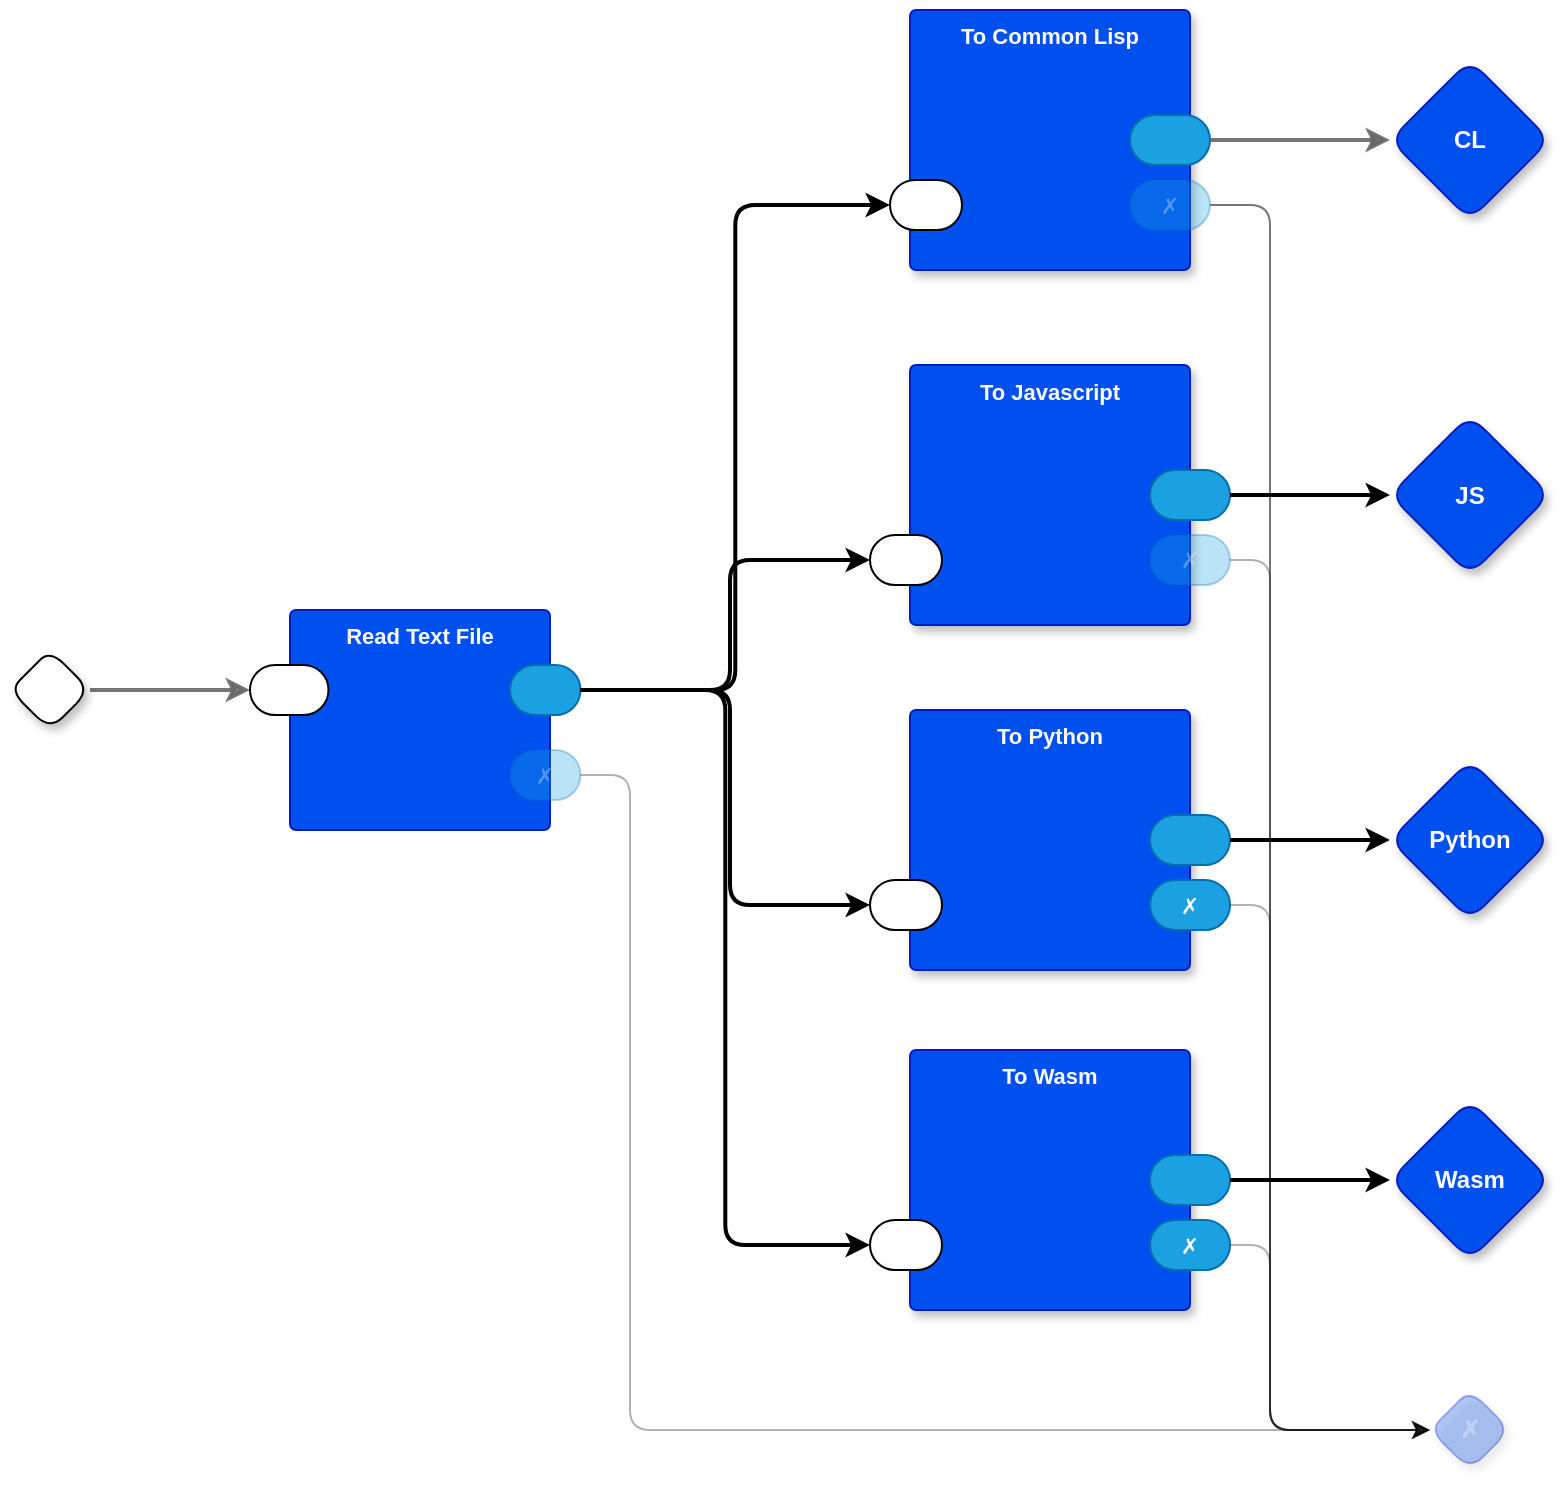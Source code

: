 <mxfile version="26.1.1" pages="5">
  <diagram name="main" id="-vVjjxowTCSN3Sc-asqU">
    <mxGraphModel dx="799" dy="521" grid="1" gridSize="10" guides="1" tooltips="1" connect="1" arrows="1" fold="1" page="1" pageScale="1" pageWidth="850" pageHeight="1100" math="0" shadow="0">
      <root>
        <mxCell id="3xi6nxvaox7o56Fb37sG-0" />
        <mxCell id="3xi6nxvaox7o56Fb37sG-1" parent="3xi6nxvaox7o56Fb37sG-0" />
        <mxCell id="3xi6nxvaox7o56Fb37sG-2" style="edgeStyle=orthogonalEdgeStyle;shape=connector;rounded=1;jumpStyle=arc;orthogonalLoop=1;jettySize=auto;html=1;exitX=1;exitY=0.5;exitDx=0;exitDy=0;exitPerimeter=0;entryX=0;entryY=0.5;entryDx=0;entryDy=0;entryPerimeter=0;labelBackgroundColor=default;strokeColor=#666666;strokeWidth=2;fontFamily=Helvetica;fontSize=11;fontColor=default;endArrow=classic;fillColor=#f5f5f5;opacity=90;" parent="3xi6nxvaox7o56Fb37sG-1" source="3xi6nxvaox7o56Fb37sG-3" target="3xi6nxvaox7o56Fb37sG-13" edge="1">
          <mxGeometry relative="1" as="geometry" />
        </mxCell>
        <mxCell id="3xi6nxvaox7o56Fb37sG-3" value="" style="rhombus;whiteSpace=wrap;html=1;rounded=1;fontStyle=1;glass=0;sketch=0;fontSize=12;points=[[0,0.5,0,0,0],[0.5,0,0,0,0],[0.5,1,0,0,0],[1,0.5,0,0,0]];shadow=1;fontFamily=Helvetica;fontColor=default;" parent="3xi6nxvaox7o56Fb37sG-1" vertex="1">
          <mxGeometry x="40" y="360" width="40" height="40" as="geometry" />
        </mxCell>
        <mxCell id="3xi6nxvaox7o56Fb37sG-4" value="CL" style="rhombus;whiteSpace=wrap;html=1;rounded=1;fillColor=#0050ef;fontColor=#ffffff;strokeColor=#001DBC;fontStyle=1;glass=0;sketch=0;fontSize=12;points=[[0,0.5,0,0,0],[0.5,0,0,0,0],[0.5,1,0,0,0],[1,0.5,0,0,0]];shadow=1;fontFamily=Helvetica;" parent="3xi6nxvaox7o56Fb37sG-1" vertex="1">
          <mxGeometry x="730" y="65" width="80" height="80" as="geometry" />
        </mxCell>
        <mxCell id="3xi6nxvaox7o56Fb37sG-5" value="To Common Lisp" style="rounded=1;whiteSpace=wrap;html=1;sketch=0;container=1;recursiveResize=0;verticalAlign=top;arcSize=6;fontStyle=1;autosize=0;points=[];absoluteArcSize=1;shadow=1;strokeColor=#001DBC;fillColor=#0050ef;fontColor=#ffffff;fontFamily=Helvetica;fontSize=11;" parent="3xi6nxvaox7o56Fb37sG-1" vertex="1">
          <mxGeometry x="490" y="40" width="140" height="130" as="geometry">
            <mxRectangle x="-98" y="-1230" width="99" height="26" as="alternateBounds" />
          </mxGeometry>
        </mxCell>
        <mxCell id="3xi6nxvaox7o56Fb37sG-6" value="" style="rounded=1;whiteSpace=wrap;html=1;sketch=0;points=[[0,0.5,0,0,0],[1,0.5,0,0,0]];arcSize=50;fontFamily=Helvetica;fontSize=11;fontColor=default;" parent="3xi6nxvaox7o56Fb37sG-5" vertex="1">
          <mxGeometry x="-10" y="85" width="36" height="25" as="geometry" />
        </mxCell>
        <mxCell id="3xi6nxvaox7o56Fb37sG-7" value="" style="rounded=1;whiteSpace=wrap;html=1;sketch=0;points=[[0,0.5,0,0,0],[1,0.5,0,0,0]];fillColor=#1ba1e2;fontColor=#ffffff;strokeColor=#006EAF;arcSize=50;fontFamily=Helvetica;fontSize=11;" parent="3xi6nxvaox7o56Fb37sG-5" vertex="1">
          <mxGeometry x="110" y="52.5" width="40" height="25" as="geometry" />
        </mxCell>
        <mxCell id="3xi6nxvaox7o56Fb37sG-8" value="✗" style="rounded=1;whiteSpace=wrap;html=1;sketch=0;points=[[0,0.5,0,0,0],[1,0.5,0,0,0]];fillColor=#1ba1e2;fontColor=#ffffff;strokeColor=#006EAF;arcSize=50;fontFamily=Helvetica;fontSize=11;opacity=30;textOpacity=30;" parent="3xi6nxvaox7o56Fb37sG-5" vertex="1">
          <mxGeometry x="110" y="85" width="40" height="25" as="geometry" />
        </mxCell>
        <mxCell id="3xi6nxvaox7o56Fb37sG-9" style="edgeStyle=orthogonalEdgeStyle;shape=connector;rounded=1;jumpStyle=arc;orthogonalLoop=1;jettySize=auto;html=1;exitX=1;exitY=0.5;exitDx=0;exitDy=0;exitPerimeter=0;entryX=0;entryY=0.5;entryDx=0;entryDy=0;entryPerimeter=0;labelBackgroundColor=default;strokeColor=#666666;strokeWidth=2;fontFamily=Helvetica;fontSize=11;fontColor=default;endArrow=classic;fillColor=#f5f5f5;opacity=90;" parent="3xi6nxvaox7o56Fb37sG-1" source="3xi6nxvaox7o56Fb37sG-7" target="3xi6nxvaox7o56Fb37sG-4" edge="1">
          <mxGeometry relative="1" as="geometry" />
        </mxCell>
        <mxCell id="3xi6nxvaox7o56Fb37sG-10" value="✗" style="rhombus;whiteSpace=wrap;html=1;rounded=1;fillColor=#0050ef;fontColor=#ffffff;strokeColor=#001DBC;fontStyle=1;glass=0;sketch=0;fontSize=12;points=[[0,0.5,0,0,0],[0.5,0,0,0,0],[0.5,1,0,0,0],[1,0.5,0,0,0]];shadow=1;fontFamily=Helvetica;opacity=30;textOpacity=30;" parent="3xi6nxvaox7o56Fb37sG-1" vertex="1">
          <mxGeometry x="750" y="730" width="40" height="40" as="geometry" />
        </mxCell>
        <mxCell id="3xi6nxvaox7o56Fb37sG-11" style="edgeStyle=orthogonalEdgeStyle;shape=connector;rounded=1;jumpStyle=arc;orthogonalLoop=1;jettySize=auto;html=1;exitX=1;exitY=0.5;exitDx=0;exitDy=0;exitPerimeter=0;entryX=0;entryY=0.5;entryDx=0;entryDy=0;entryPerimeter=0;labelBackgroundColor=default;strokeColor=#666666;strokeWidth=1;fontFamily=Helvetica;fontSize=11;fontColor=default;endArrow=classic;fillColor=#f5f5f5;opacity=90;" parent="3xi6nxvaox7o56Fb37sG-1" source="3xi6nxvaox7o56Fb37sG-8" target="3xi6nxvaox7o56Fb37sG-10" edge="1">
          <mxGeometry relative="1" as="geometry">
            <Array as="points">
              <mxPoint x="670" y="138" />
              <mxPoint x="670" y="750" />
            </Array>
          </mxGeometry>
        </mxCell>
        <mxCell id="3xi6nxvaox7o56Fb37sG-12" value="Read Text File" style="rounded=1;whiteSpace=wrap;html=1;sketch=0;container=1;recursiveResize=0;verticalAlign=top;arcSize=6;fontStyle=1;autosize=0;points=[];absoluteArcSize=1;shadow=0;strokeColor=#001DBC;fillColor=#0050ef;fontColor=#ffffff;fontFamily=Helvetica;fontSize=11;" parent="3xi6nxvaox7o56Fb37sG-1" vertex="1">
          <mxGeometry x="180" y="340" width="130" height="110" as="geometry">
            <mxRectangle x="-98" y="-1230" width="99" height="26" as="alternateBounds" />
          </mxGeometry>
        </mxCell>
        <mxCell id="3xi6nxvaox7o56Fb37sG-13" value="" style="rounded=1;whiteSpace=wrap;html=1;sketch=0;points=[[0,0.5,0,0,0],[1,0.5,0,0,0]];arcSize=50;fontFamily=Helvetica;fontSize=11;fontColor=default;" parent="3xi6nxvaox7o56Fb37sG-12" vertex="1">
          <mxGeometry x="-20" y="27.5" width="39.25" height="25" as="geometry" />
        </mxCell>
        <mxCell id="3xi6nxvaox7o56Fb37sG-14" value="✗" style="rounded=1;whiteSpace=wrap;html=1;sketch=0;points=[[0,0.5,0,0,0],[1,0.5,0,0,0]];fillColor=#1ba1e2;fontColor=#ffffff;strokeColor=#006EAF;arcSize=50;fontFamily=Helvetica;fontSize=11;textOpacity=30;opacity=30;" parent="3xi6nxvaox7o56Fb37sG-12" vertex="1">
          <mxGeometry x="110" y="70" width="35.25" height="25" as="geometry" />
        </mxCell>
        <mxCell id="3xi6nxvaox7o56Fb37sG-15" value="" style="rounded=1;whiteSpace=wrap;html=1;sketch=0;points=[[0,0.5,0,0,0],[1,0.5,0,0,0]];fillColor=#1ba1e2;fontColor=#ffffff;strokeColor=#006EAF;arcSize=50;fontFamily=Helvetica;fontSize=11;" parent="3xi6nxvaox7o56Fb37sG-12" vertex="1">
          <mxGeometry x="110" y="27.5" width="35.25" height="25" as="geometry" />
        </mxCell>
        <mxCell id="3xi6nxvaox7o56Fb37sG-16" style="edgeStyle=orthogonalEdgeStyle;rounded=1;orthogonalLoop=1;jettySize=auto;html=1;exitX=1;exitY=0.5;exitDx=0;exitDy=0;exitPerimeter=0;entryX=0;entryY=0.5;entryDx=0;entryDy=0;entryPerimeter=0;strokeWidth=2;" parent="3xi6nxvaox7o56Fb37sG-1" source="3xi6nxvaox7o56Fb37sG-15" target="3xi6nxvaox7o56Fb37sG-6" edge="1">
          <mxGeometry relative="1" as="geometry" />
        </mxCell>
        <mxCell id="3xi6nxvaox7o56Fb37sG-17" style="edgeStyle=orthogonalEdgeStyle;rounded=1;orthogonalLoop=1;jettySize=auto;html=1;exitX=1;exitY=0.5;exitDx=0;exitDy=0;exitPerimeter=0;entryX=0;entryY=0.5;entryDx=0;entryDy=0;entryPerimeter=0;opacity=30;" parent="3xi6nxvaox7o56Fb37sG-1" source="3xi6nxvaox7o56Fb37sG-14" target="3xi6nxvaox7o56Fb37sG-10" edge="1">
          <mxGeometry relative="1" as="geometry">
            <Array as="points">
              <mxPoint x="350" y="423" />
              <mxPoint x="350" y="750" />
            </Array>
          </mxGeometry>
        </mxCell>
        <mxCell id="3xi6nxvaox7o56Fb37sG-18" value="To Javascript" style="rounded=1;whiteSpace=wrap;html=1;sketch=0;container=1;recursiveResize=0;verticalAlign=top;arcSize=6;fontStyle=1;autosize=0;points=[];absoluteArcSize=1;shadow=1;strokeColor=#001DBC;fillColor=#0050ef;fontColor=#ffffff;fontFamily=Helvetica;fontSize=11;" parent="3xi6nxvaox7o56Fb37sG-1" vertex="1">
          <mxGeometry x="490" y="217.5" width="140" height="130" as="geometry">
            <mxRectangle x="-98" y="-1230" width="99" height="26" as="alternateBounds" />
          </mxGeometry>
        </mxCell>
        <mxCell id="3xi6nxvaox7o56Fb37sG-19" value="" style="rounded=1;whiteSpace=wrap;html=1;sketch=0;points=[[0,0.5,0,0,0],[1,0.5,0,0,0]];arcSize=50;fontFamily=Helvetica;fontSize=11;fontColor=default;" parent="3xi6nxvaox7o56Fb37sG-18" vertex="1">
          <mxGeometry x="-20" y="85" width="36" height="25" as="geometry" />
        </mxCell>
        <mxCell id="3xi6nxvaox7o56Fb37sG-20" value="✗" style="rounded=1;whiteSpace=wrap;html=1;sketch=0;points=[[0,0.5,0,0,0],[1,0.5,0,0,0]];fillColor=#1ba1e2;fontColor=#ffffff;strokeColor=#006EAF;arcSize=50;fontFamily=Helvetica;fontSize=11;textOpacity=30;opacity=30;" parent="3xi6nxvaox7o56Fb37sG-18" vertex="1">
          <mxGeometry x="120" y="85" width="40" height="25" as="geometry" />
        </mxCell>
        <mxCell id="3xi6nxvaox7o56Fb37sG-21" value="" style="rounded=1;whiteSpace=wrap;html=1;sketch=0;points=[[0,0.5,0,0,0],[1,0.5,0,0,0]];fillColor=#1ba1e2;fontColor=#ffffff;strokeColor=#006EAF;arcSize=50;fontFamily=Helvetica;fontSize=11;" parent="3xi6nxvaox7o56Fb37sG-18" vertex="1">
          <mxGeometry x="120" y="52.5" width="40" height="25" as="geometry" />
        </mxCell>
        <mxCell id="3xi6nxvaox7o56Fb37sG-22" style="edgeStyle=orthogonalEdgeStyle;rounded=1;orthogonalLoop=1;jettySize=auto;html=1;entryX=0;entryY=0.5;entryDx=0;entryDy=0;entryPerimeter=0;opacity=30;exitX=1;exitY=0.5;exitDx=0;exitDy=0;exitPerimeter=0;" parent="3xi6nxvaox7o56Fb37sG-1" source="3xi6nxvaox7o56Fb37sG-20" target="3xi6nxvaox7o56Fb37sG-10" edge="1">
          <mxGeometry relative="1" as="geometry">
            <Array as="points">
              <mxPoint x="650" y="315" />
              <mxPoint x="670" y="315" />
              <mxPoint x="670" y="750" />
            </Array>
          </mxGeometry>
        </mxCell>
        <mxCell id="3xi6nxvaox7o56Fb37sG-23" style="edgeStyle=orthogonalEdgeStyle;rounded=1;orthogonalLoop=1;jettySize=auto;html=1;exitX=1;exitY=0.5;exitDx=0;exitDy=0;exitPerimeter=0;entryX=0;entryY=0.5;entryDx=0;entryDy=0;entryPerimeter=0;strokeWidth=2;" parent="3xi6nxvaox7o56Fb37sG-1" source="3xi6nxvaox7o56Fb37sG-15" target="3xi6nxvaox7o56Fb37sG-19" edge="1">
          <mxGeometry relative="1" as="geometry">
            <Array as="points">
              <mxPoint x="400" y="380" />
              <mxPoint x="400" y="315" />
            </Array>
          </mxGeometry>
        </mxCell>
        <mxCell id="3xi6nxvaox7o56Fb37sG-24" value="JS" style="rhombus;whiteSpace=wrap;html=1;rounded=1;fillColor=#0050ef;fontColor=#ffffff;strokeColor=#001DBC;fontStyle=1;glass=0;sketch=0;fontSize=12;points=[[0,0.5,0,0,0],[0.5,0,0,0,0],[0.5,1,0,0,0],[1,0.5,0,0,0]];shadow=1;fontFamily=Helvetica;" parent="3xi6nxvaox7o56Fb37sG-1" vertex="1">
          <mxGeometry x="730" y="242.5" width="80" height="80" as="geometry" />
        </mxCell>
        <mxCell id="3xi6nxvaox7o56Fb37sG-25" style="edgeStyle=orthogonalEdgeStyle;rounded=1;orthogonalLoop=1;jettySize=auto;html=1;exitX=1;exitY=0.5;exitDx=0;exitDy=0;exitPerimeter=0;entryX=0;entryY=0.5;entryDx=0;entryDy=0;entryPerimeter=0;strokeWidth=2;" parent="3xi6nxvaox7o56Fb37sG-1" source="3xi6nxvaox7o56Fb37sG-21" target="3xi6nxvaox7o56Fb37sG-24" edge="1">
          <mxGeometry relative="1" as="geometry" />
        </mxCell>
        <mxCell id="3xi6nxvaox7o56Fb37sG-26" value="To Python" style="rounded=1;whiteSpace=wrap;html=1;sketch=0;container=1;recursiveResize=0;verticalAlign=top;arcSize=6;fontStyle=1;autosize=0;points=[];absoluteArcSize=1;shadow=1;strokeColor=#001DBC;fillColor=#0050ef;fontColor=#ffffff;fontFamily=Helvetica;fontSize=11;" parent="3xi6nxvaox7o56Fb37sG-1" vertex="1">
          <mxGeometry x="490" y="390" width="140" height="130" as="geometry">
            <mxRectangle x="-98" y="-1230" width="99" height="26" as="alternateBounds" />
          </mxGeometry>
        </mxCell>
        <mxCell id="3xi6nxvaox7o56Fb37sG-27" value="" style="rounded=1;whiteSpace=wrap;html=1;sketch=0;points=[[0,0.5,0,0,0],[1,0.5,0,0,0]];arcSize=50;fontFamily=Helvetica;fontSize=11;fontColor=default;" parent="3xi6nxvaox7o56Fb37sG-26" vertex="1">
          <mxGeometry x="-20" y="85" width="36" height="25" as="geometry" />
        </mxCell>
        <mxCell id="3xi6nxvaox7o56Fb37sG-28" value="" style="rounded=1;whiteSpace=wrap;html=1;sketch=0;points=[[0,0.5,0,0,0],[1,0.5,0,0,0]];fillColor=#1ba1e2;fontColor=#ffffff;strokeColor=#006EAF;arcSize=50;fontFamily=Helvetica;fontSize=11;" parent="3xi6nxvaox7o56Fb37sG-26" vertex="1">
          <mxGeometry x="120" y="52.5" width="40" height="25" as="geometry" />
        </mxCell>
        <mxCell id="3xi6nxvaox7o56Fb37sG-29" value="✗" style="rounded=1;whiteSpace=wrap;html=1;sketch=0;points=[[0,0.5,0,0,0],[1,0.5,0,0,0]];fillColor=#1ba1e2;fontColor=#ffffff;strokeColor=#006EAF;arcSize=50;fontFamily=Helvetica;fontSize=11;" parent="3xi6nxvaox7o56Fb37sG-26" vertex="1">
          <mxGeometry x="120" y="85" width="40" height="25" as="geometry" />
        </mxCell>
        <mxCell id="3xi6nxvaox7o56Fb37sG-30" value="Python" style="rhombus;whiteSpace=wrap;html=1;rounded=1;fillColor=#0050ef;fontColor=#ffffff;strokeColor=#001DBC;fontStyle=1;glass=0;sketch=0;fontSize=12;points=[[0,0.5,0,0,0],[0.5,0,0,0,0],[0.5,1,0,0,0],[1,0.5,0,0,0]];shadow=1;fontFamily=Helvetica;" parent="3xi6nxvaox7o56Fb37sG-1" vertex="1">
          <mxGeometry x="730" y="415" width="80" height="80" as="geometry" />
        </mxCell>
        <mxCell id="3xi6nxvaox7o56Fb37sG-31" style="edgeStyle=orthogonalEdgeStyle;rounded=1;orthogonalLoop=1;jettySize=auto;html=1;exitX=1;exitY=0.5;exitDx=0;exitDy=0;exitPerimeter=0;entryX=0;entryY=0.5;entryDx=0;entryDy=0;entryPerimeter=0;strokeWidth=2;" parent="3xi6nxvaox7o56Fb37sG-1" source="3xi6nxvaox7o56Fb37sG-28" target="3xi6nxvaox7o56Fb37sG-30" edge="1">
          <mxGeometry relative="1" as="geometry" />
        </mxCell>
        <mxCell id="3xi6nxvaox7o56Fb37sG-32" style="edgeStyle=orthogonalEdgeStyle;rounded=1;orthogonalLoop=1;jettySize=auto;html=1;exitX=1;exitY=0.5;exitDx=0;exitDy=0;exitPerimeter=0;entryX=0;entryY=0.5;entryDx=0;entryDy=0;entryPerimeter=0;strokeWidth=2;" parent="3xi6nxvaox7o56Fb37sG-1" source="3xi6nxvaox7o56Fb37sG-15" target="3xi6nxvaox7o56Fb37sG-27" edge="1">
          <mxGeometry relative="1" as="geometry">
            <Array as="points">
              <mxPoint x="400" y="380" />
              <mxPoint x="400" y="488" />
            </Array>
          </mxGeometry>
        </mxCell>
        <mxCell id="3xi6nxvaox7o56Fb37sG-33" style="edgeStyle=orthogonalEdgeStyle;rounded=1;orthogonalLoop=1;jettySize=auto;html=1;exitX=1;exitY=0.5;exitDx=0;exitDy=0;exitPerimeter=0;entryX=0;entryY=0.5;entryDx=0;entryDy=0;entryPerimeter=0;opacity=30;" parent="3xi6nxvaox7o56Fb37sG-1" source="3xi6nxvaox7o56Fb37sG-29" target="3xi6nxvaox7o56Fb37sG-10" edge="1">
          <mxGeometry relative="1" as="geometry">
            <Array as="points">
              <mxPoint x="670" y="488" />
              <mxPoint x="670" y="750" />
            </Array>
          </mxGeometry>
        </mxCell>
        <mxCell id="3xi6nxvaox7o56Fb37sG-34" value="To Wasm" style="rounded=1;whiteSpace=wrap;html=1;sketch=0;container=1;recursiveResize=0;verticalAlign=top;arcSize=6;fontStyle=1;autosize=0;points=[];absoluteArcSize=1;shadow=1;strokeColor=#001DBC;fillColor=#0050ef;fontColor=#ffffff;fontFamily=Helvetica;fontSize=11;" parent="3xi6nxvaox7o56Fb37sG-1" vertex="1">
          <mxGeometry x="490" y="560" width="140" height="130" as="geometry">
            <mxRectangle x="-98" y="-1230" width="99" height="26" as="alternateBounds" />
          </mxGeometry>
        </mxCell>
        <mxCell id="3xi6nxvaox7o56Fb37sG-35" value="" style="rounded=1;whiteSpace=wrap;html=1;sketch=0;points=[[0,0.5,0,0,0],[1,0.5,0,0,0]];fillColor=#1ba1e2;fontColor=#ffffff;strokeColor=#006EAF;arcSize=50;fontFamily=Helvetica;fontSize=11;" parent="3xi6nxvaox7o56Fb37sG-34" vertex="1">
          <mxGeometry x="120" y="52.5" width="40" height="25" as="geometry" />
        </mxCell>
        <mxCell id="3xi6nxvaox7o56Fb37sG-36" value="✗" style="rounded=1;whiteSpace=wrap;html=1;sketch=0;points=[[0,0.5,0,0,0],[1,0.5,0,0,0]];fillColor=#1ba1e2;fontColor=#ffffff;strokeColor=#006EAF;arcSize=50;fontFamily=Helvetica;fontSize=11;" parent="3xi6nxvaox7o56Fb37sG-34" vertex="1">
          <mxGeometry x="120" y="85" width="40" height="25" as="geometry" />
        </mxCell>
        <mxCell id="3xi6nxvaox7o56Fb37sG-37" value="" style="rounded=1;whiteSpace=wrap;html=1;sketch=0;points=[[0,0.5,0,0,0],[1,0.5,0,0,0]];arcSize=50;fontFamily=Helvetica;fontSize=11;fontColor=default;" parent="3xi6nxvaox7o56Fb37sG-34" vertex="1">
          <mxGeometry x="-20" y="85" width="36" height="25" as="geometry" />
        </mxCell>
        <mxCell id="3xi6nxvaox7o56Fb37sG-38" value="Wasm" style="rhombus;whiteSpace=wrap;html=1;rounded=1;fillColor=#0050ef;fontColor=#ffffff;strokeColor=#001DBC;fontStyle=1;glass=0;sketch=0;fontSize=12;points=[[0,0.5,0,0,0],[0.5,0,0,0,0],[0.5,1,0,0,0],[1,0.5,0,0,0]];shadow=1;fontFamily=Helvetica;" parent="3xi6nxvaox7o56Fb37sG-1" vertex="1">
          <mxGeometry x="730" y="585" width="80" height="80" as="geometry" />
        </mxCell>
        <mxCell id="3xi6nxvaox7o56Fb37sG-39" style="edgeStyle=orthogonalEdgeStyle;rounded=1;orthogonalLoop=1;jettySize=auto;html=1;exitX=1;exitY=0.5;exitDx=0;exitDy=0;exitPerimeter=0;entryX=0;entryY=0.5;entryDx=0;entryDy=0;entryPerimeter=0;strokeWidth=2;curved=0;" parent="3xi6nxvaox7o56Fb37sG-1" source="3xi6nxvaox7o56Fb37sG-35" target="3xi6nxvaox7o56Fb37sG-38" edge="1">
          <mxGeometry relative="1" as="geometry" />
        </mxCell>
        <mxCell id="3xi6nxvaox7o56Fb37sG-40" style="edgeStyle=orthogonalEdgeStyle;shape=connector;curved=0;rounded=1;orthogonalLoop=1;jettySize=auto;html=1;exitX=1;exitY=0.5;exitDx=0;exitDy=0;exitPerimeter=0;entryX=0;entryY=0.5;entryDx=0;entryDy=0;entryPerimeter=0;labelBackgroundColor=default;strokeColor=default;strokeWidth=1;align=center;verticalAlign=middle;fontFamily=Helvetica;fontSize=11;fontColor=default;endArrow=classic;opacity=30;" parent="3xi6nxvaox7o56Fb37sG-1" source="3xi6nxvaox7o56Fb37sG-36" target="3xi6nxvaox7o56Fb37sG-10" edge="1">
          <mxGeometry relative="1" as="geometry">
            <Array as="points">
              <mxPoint x="670" y="658" />
              <mxPoint x="670" y="750" />
            </Array>
          </mxGeometry>
        </mxCell>
        <mxCell id="3xi6nxvaox7o56Fb37sG-41" style="edgeStyle=orthogonalEdgeStyle;shape=connector;curved=0;rounded=1;orthogonalLoop=1;jettySize=auto;html=1;exitX=1;exitY=0.5;exitDx=0;exitDy=0;exitPerimeter=0;entryX=0;entryY=0.5;entryDx=0;entryDy=0;entryPerimeter=0;labelBackgroundColor=default;strokeColor=default;strokeWidth=2;align=center;verticalAlign=middle;fontFamily=Helvetica;fontSize=11;fontColor=default;endArrow=classic;" parent="3xi6nxvaox7o56Fb37sG-1" source="3xi6nxvaox7o56Fb37sG-15" target="3xi6nxvaox7o56Fb37sG-37" edge="1">
          <mxGeometry relative="1" as="geometry" />
        </mxCell>
      </root>
    </mxGraphModel>
  </diagram>
  <diagram name="To Common Lisp" id="Gew8cZECGRAezjTQiuvA">
    <mxGraphModel dx="1100" dy="521" grid="1" gridSize="10" guides="1" tooltips="1" connect="1" arrows="1" fold="1" page="1" pageScale="1" pageWidth="850" pageHeight="1100" math="0" shadow="0">
      <root>
        <mxCell id="mb0fQTVBlC5MP-zIWlkM-0" />
        <mxCell id="mb0fQTVBlC5MP-zIWlkM-1" parent="mb0fQTVBlC5MP-zIWlkM-0" />
        <mxCell id="mb0fQTVBlC5MP-zIWlkM-7" value="" style="rhombus;whiteSpace=wrap;html=1;rounded=1;fontStyle=1;glass=0;sketch=0;fontSize=12;points=[[0,0.5,0,0,0],[0.5,0,0,0,0],[0.5,1,0,0,0],[1,0.5,0,0,0]];shadow=1;fontFamily=Helvetica;fontColor=default;" parent="mb0fQTVBlC5MP-zIWlkM-1" vertex="1">
          <mxGeometry x="80" y="100" width="40" height="40" as="geometry" />
        </mxCell>
        <mxCell id="mb0fQTVBlC5MP-zIWlkM-8" value="" style="rhombus;whiteSpace=wrap;html=1;rounded=1;fillColor=#0050ef;fontColor=#ffffff;strokeColor=#001DBC;fontStyle=1;glass=0;sketch=0;fontSize=12;points=[[0,0.5,0,0,0],[0.5,0,0,0,0],[0.5,1,0,0,0],[1,0.5,0,0,0]];shadow=1;fontFamily=Helvetica;" parent="mb0fQTVBlC5MP-zIWlkM-1" vertex="1">
          <mxGeometry x="430" y="100" width="40" height="40" as="geometry" />
        </mxCell>
        <mxCell id="j134fQgmYqWWViTeKvny-0" value="$ ./t2t arith.ohm arithcl.rwr null.js -" style="rounded=1;whiteSpace=wrap;html=1;container=1;recursiveResize=0;verticalAlign=top;arcSize=6;fontStyle=1;autosize=0;points=[];absoluteArcSize=1;shadow=1;strokeColor=#6c8ebf;fillColor=#dae8fc;fontFamily=Helvetica;fontSize=11;gradientColor=#0050EF;fontColor=default;" vertex="1" parent="mb0fQTVBlC5MP-zIWlkM-1">
          <mxGeometry x="200" y="80" width="138" height="100" as="geometry">
            <mxRectangle x="-98" y="-1230" width="99" height="26" as="alternateBounds" />
          </mxGeometry>
        </mxCell>
        <mxCell id="j134fQgmYqWWViTeKvny-1" value="" style="rounded=1;whiteSpace=wrap;html=1;sketch=0;points=[[0,0.5,0,0,0],[1,0.5,0,0,0]];arcSize=50;fontFamily=Helvetica;fontSize=11;fontColor=default;" vertex="1" parent="j134fQgmYqWWViTeKvny-0">
          <mxGeometry x="-16.75" y="27.5" width="36.75" height="25" as="geometry" />
        </mxCell>
        <mxCell id="j134fQgmYqWWViTeKvny-2" value="" style="rounded=1;whiteSpace=wrap;html=1;sketch=0;points=[[0,0.5,0,0,0],[1,0.5,0,0,0]];fillColor=#1ba1e2;fontColor=#ffffff;strokeColor=#006EAF;arcSize=50;fontFamily=Helvetica;fontSize=11;" vertex="1" parent="j134fQgmYqWWViTeKvny-0">
          <mxGeometry x="120" y="27.5" width="36" height="25" as="geometry" />
        </mxCell>
        <mxCell id="j134fQgmYqWWViTeKvny-3" value="✗" style="rounded=1;whiteSpace=wrap;html=1;sketch=0;points=[[0,0.5,0,0,0],[1,0.5,0,0,0]];fillColor=#1ba1e2;fontColor=#ffffff;strokeColor=#006EAF;arcSize=50;fontFamily=Helvetica;fontSize=11;textOpacity=30;" vertex="1" parent="j134fQgmYqWWViTeKvny-0">
          <mxGeometry x="120" y="60" width="36" height="25" as="geometry" />
        </mxCell>
        <mxCell id="j134fQgmYqWWViTeKvny-4" style="edgeStyle=orthogonalEdgeStyle;rounded=1;orthogonalLoop=1;jettySize=auto;html=1;exitX=1;exitY=0.5;exitDx=0;exitDy=0;exitPerimeter=0;entryX=0;entryY=0.5;entryDx=0;entryDy=0;entryPerimeter=0;strokeWidth=2;curved=0;" edge="1" parent="mb0fQTVBlC5MP-zIWlkM-1" source="mb0fQTVBlC5MP-zIWlkM-7" target="j134fQgmYqWWViTeKvny-1">
          <mxGeometry relative="1" as="geometry" />
        </mxCell>
        <mxCell id="j134fQgmYqWWViTeKvny-5" style="edgeStyle=orthogonalEdgeStyle;shape=connector;curved=0;rounded=1;orthogonalLoop=1;jettySize=auto;html=1;exitX=1;exitY=0.5;exitDx=0;exitDy=0;exitPerimeter=0;entryX=0;entryY=0.5;entryDx=0;entryDy=0;entryPerimeter=0;strokeColor=default;strokeWidth=2;align=center;verticalAlign=middle;fontFamily=Helvetica;fontSize=11;fontColor=default;labelBackgroundColor=default;endArrow=classic;" edge="1" parent="mb0fQTVBlC5MP-zIWlkM-1" source="j134fQgmYqWWViTeKvny-2" target="mb0fQTVBlC5MP-zIWlkM-8">
          <mxGeometry relative="1" as="geometry" />
        </mxCell>
        <mxCell id="j134fQgmYqWWViTeKvny-6" value="✗" style="rhombus;whiteSpace=wrap;html=1;rounded=1;fillColor=#0050ef;fontColor=#ffffff;strokeColor=#001DBC;fontStyle=1;glass=0;sketch=0;fontSize=12;points=[[0,0.5,0,0,0],[0.5,0,0,0,0],[0.5,1,0,0,0],[1,0.5,0,0,0]];shadow=1;opacity=30;textOpacity=30;fontFamily=Helvetica;labelBackgroundColor=none;" vertex="1" parent="mb0fQTVBlC5MP-zIWlkM-1">
          <mxGeometry x="430" y="160" width="40" height="40" as="geometry" />
        </mxCell>
        <mxCell id="j134fQgmYqWWViTeKvny-7" style="edgeStyle=orthogonalEdgeStyle;shape=connector;curved=0;rounded=1;orthogonalLoop=1;jettySize=auto;html=1;exitX=1;exitY=0.5;exitDx=0;exitDy=0;exitPerimeter=0;entryX=0;entryY=0.5;entryDx=0;entryDy=0;entryPerimeter=0;strokeColor=default;strokeWidth=1;align=center;verticalAlign=middle;fontFamily=Helvetica;fontSize=11;fontColor=default;labelBackgroundColor=default;endArrow=classic;dashed=1;" edge="1" parent="mb0fQTVBlC5MP-zIWlkM-1" source="j134fQgmYqWWViTeKvny-3" target="j134fQgmYqWWViTeKvny-6">
          <mxGeometry relative="1" as="geometry" />
        </mxCell>
      </root>
    </mxGraphModel>
  </diagram>
  <diagram name="To Javascript" id="DsGJeCk2Ss1RIYV4jjKU">
    <mxGraphModel dx="1000" dy="521" grid="1" gridSize="10" guides="1" tooltips="1" connect="1" arrows="1" fold="1" page="1" pageScale="1" pageWidth="850" pageHeight="1100" math="0" shadow="0">
      <root>
        <mxCell id="u57hV6R-wIHW0BZcvFjU-0" />
        <mxCell id="u57hV6R-wIHW0BZcvFjU-1" parent="u57hV6R-wIHW0BZcvFjU-0" />
        <mxCell id="Yq0DBxq_6mQzIMGsVDtI-0" value="" style="rhombus;whiteSpace=wrap;html=1;rounded=1;fontStyle=1;glass=0;sketch=0;fontSize=12;points=[[0,0.5,0,0,0],[0.5,0,0,0,0],[0.5,1,0,0,0],[1,0.5,0,0,0]];shadow=1;fontFamily=Helvetica;fontColor=default;" vertex="1" parent="u57hV6R-wIHW0BZcvFjU-1">
          <mxGeometry x="80" y="60" width="40" height="40" as="geometry" />
        </mxCell>
        <mxCell id="Yq0DBxq_6mQzIMGsVDtI-1" value="" style="rhombus;whiteSpace=wrap;html=1;rounded=1;fillColor=#0050ef;fontColor=#ffffff;strokeColor=#001DBC;fontStyle=1;glass=0;sketch=0;fontSize=12;points=[[0,0.5,0,0,0],[0.5,0,0,0,0],[0.5,1,0,0,0],[1,0.5,0,0,0]];shadow=1;fontFamily=Helvetica;" vertex="1" parent="u57hV6R-wIHW0BZcvFjU-1">
          <mxGeometry x="430" y="60" width="40" height="40" as="geometry" />
        </mxCell>
        <mxCell id="Yq0DBxq_6mQzIMGsVDtI-2" value="$ ./t2t arith.ohm arithjs.rwr null.js -" style="rounded=1;whiteSpace=wrap;html=1;container=1;recursiveResize=0;verticalAlign=top;arcSize=6;fontStyle=1;autosize=0;points=[];absoluteArcSize=1;shadow=1;strokeColor=#6c8ebf;fillColor=#dae8fc;fontFamily=Helvetica;fontSize=11;gradientColor=#0050EF;fontColor=default;" vertex="1" parent="u57hV6R-wIHW0BZcvFjU-1">
          <mxGeometry x="200" y="40" width="138" height="100" as="geometry">
            <mxRectangle x="-98" y="-1230" width="99" height="26" as="alternateBounds" />
          </mxGeometry>
        </mxCell>
        <mxCell id="Yq0DBxq_6mQzIMGsVDtI-3" value="" style="rounded=1;whiteSpace=wrap;html=1;sketch=0;points=[[0,0.5,0,0,0],[1,0.5,0,0,0]];arcSize=50;fontFamily=Helvetica;fontSize=11;fontColor=default;" vertex="1" parent="Yq0DBxq_6mQzIMGsVDtI-2">
          <mxGeometry x="-16.75" y="27.5" width="36.75" height="25" as="geometry" />
        </mxCell>
        <mxCell id="Yq0DBxq_6mQzIMGsVDtI-4" value="" style="rounded=1;whiteSpace=wrap;html=1;sketch=0;points=[[0,0.5,0,0,0],[1,0.5,0,0,0]];fillColor=#1ba1e2;fontColor=#ffffff;strokeColor=#006EAF;arcSize=50;fontFamily=Helvetica;fontSize=11;" vertex="1" parent="Yq0DBxq_6mQzIMGsVDtI-2">
          <mxGeometry x="120" y="27.5" width="36" height="25" as="geometry" />
        </mxCell>
        <mxCell id="Yq0DBxq_6mQzIMGsVDtI-5" value="✗" style="rounded=1;whiteSpace=wrap;html=1;sketch=0;points=[[0,0.5,0,0,0],[1,0.5,0,0,0]];fillColor=#1ba1e2;fontColor=#ffffff;strokeColor=#006EAF;arcSize=50;fontFamily=Helvetica;fontSize=11;textOpacity=30;" vertex="1" parent="Yq0DBxq_6mQzIMGsVDtI-2">
          <mxGeometry x="120" y="60" width="36" height="25" as="geometry" />
        </mxCell>
        <mxCell id="Yq0DBxq_6mQzIMGsVDtI-6" style="edgeStyle=orthogonalEdgeStyle;rounded=1;orthogonalLoop=1;jettySize=auto;html=1;exitX=1;exitY=0.5;exitDx=0;exitDy=0;exitPerimeter=0;entryX=0;entryY=0.5;entryDx=0;entryDy=0;entryPerimeter=0;strokeWidth=2;curved=0;" edge="1" parent="u57hV6R-wIHW0BZcvFjU-1" source="Yq0DBxq_6mQzIMGsVDtI-0" target="Yq0DBxq_6mQzIMGsVDtI-3">
          <mxGeometry relative="1" as="geometry" />
        </mxCell>
        <mxCell id="Yq0DBxq_6mQzIMGsVDtI-7" style="edgeStyle=orthogonalEdgeStyle;shape=connector;curved=0;rounded=1;orthogonalLoop=1;jettySize=auto;html=1;exitX=1;exitY=0.5;exitDx=0;exitDy=0;exitPerimeter=0;entryX=0;entryY=0.5;entryDx=0;entryDy=0;entryPerimeter=0;strokeColor=default;strokeWidth=2;align=center;verticalAlign=middle;fontFamily=Helvetica;fontSize=11;fontColor=default;labelBackgroundColor=default;endArrow=classic;" edge="1" parent="u57hV6R-wIHW0BZcvFjU-1" source="Yq0DBxq_6mQzIMGsVDtI-4" target="Yq0DBxq_6mQzIMGsVDtI-1">
          <mxGeometry relative="1" as="geometry" />
        </mxCell>
        <mxCell id="Yq0DBxq_6mQzIMGsVDtI-8" value="✗" style="rhombus;whiteSpace=wrap;html=1;rounded=1;fillColor=#0050ef;fontColor=#ffffff;strokeColor=#001DBC;fontStyle=1;glass=0;sketch=0;fontSize=12;points=[[0,0.5,0,0,0],[0.5,0,0,0,0],[0.5,1,0,0,0],[1,0.5,0,0,0]];shadow=1;opacity=30;textOpacity=30;fontFamily=Helvetica;labelBackgroundColor=none;" vertex="1" parent="u57hV6R-wIHW0BZcvFjU-1">
          <mxGeometry x="430" y="120" width="40" height="40" as="geometry" />
        </mxCell>
        <mxCell id="Yq0DBxq_6mQzIMGsVDtI-9" style="edgeStyle=orthogonalEdgeStyle;shape=connector;curved=0;rounded=1;orthogonalLoop=1;jettySize=auto;html=1;exitX=1;exitY=0.5;exitDx=0;exitDy=0;exitPerimeter=0;entryX=0;entryY=0.5;entryDx=0;entryDy=0;entryPerimeter=0;strokeColor=default;strokeWidth=1;align=center;verticalAlign=middle;fontFamily=Helvetica;fontSize=11;fontColor=default;labelBackgroundColor=default;endArrow=classic;dashed=1;" edge="1" parent="u57hV6R-wIHW0BZcvFjU-1" source="Yq0DBxq_6mQzIMGsVDtI-5" target="Yq0DBxq_6mQzIMGsVDtI-8">
          <mxGeometry relative="1" as="geometry" />
        </mxCell>
      </root>
    </mxGraphModel>
  </diagram>
  <diagram name="To Python" id="xp2n53h4ZkMF_n11exzp">
    <mxGraphModel dx="1000" dy="521" grid="1" gridSize="10" guides="1" tooltips="1" connect="1" arrows="1" fold="1" page="1" pageScale="1" pageWidth="850" pageHeight="1100" math="0" shadow="0">
      <root>
        <mxCell id="g0nQNR9tVpZIHbnrkJB1-0" />
        <mxCell id="g0nQNR9tVpZIHbnrkJB1-1" parent="g0nQNR9tVpZIHbnrkJB1-0" />
        <mxCell id="X-lLJxIi5zDULpB7jZQV-0" value="" style="rhombus;whiteSpace=wrap;html=1;rounded=1;fontStyle=1;glass=0;sketch=0;fontSize=12;points=[[0,0.5,0,0,0],[0.5,0,0,0,0],[0.5,1,0,0,0],[1,0.5,0,0,0]];shadow=1;fontFamily=Helvetica;fontColor=default;" vertex="1" parent="g0nQNR9tVpZIHbnrkJB1-1">
          <mxGeometry x="80" y="60" width="40" height="40" as="geometry" />
        </mxCell>
        <mxCell id="X-lLJxIi5zDULpB7jZQV-1" value="" style="rhombus;whiteSpace=wrap;html=1;rounded=1;fillColor=#0050ef;fontColor=#ffffff;strokeColor=#001DBC;fontStyle=1;glass=0;sketch=0;fontSize=12;points=[[0,0.5,0,0,0],[0.5,0,0,0,0],[0.5,1,0,0,0],[1,0.5,0,0,0]];shadow=1;fontFamily=Helvetica;" vertex="1" parent="g0nQNR9tVpZIHbnrkJB1-1">
          <mxGeometry x="430" y="60" width="40" height="40" as="geometry" />
        </mxCell>
        <mxCell id="X-lLJxIi5zDULpB7jZQV-2" value="$ ./t2t arith.ohm arithpy.rwr null.js -" style="rounded=1;whiteSpace=wrap;html=1;container=1;recursiveResize=0;verticalAlign=top;arcSize=6;fontStyle=1;autosize=0;points=[];absoluteArcSize=1;shadow=1;strokeColor=#6c8ebf;fillColor=#dae8fc;fontFamily=Helvetica;fontSize=11;gradientColor=#0050EF;fontColor=default;" vertex="1" parent="g0nQNR9tVpZIHbnrkJB1-1">
          <mxGeometry x="200" y="40" width="138" height="100" as="geometry">
            <mxRectangle x="-98" y="-1230" width="99" height="26" as="alternateBounds" />
          </mxGeometry>
        </mxCell>
        <mxCell id="X-lLJxIi5zDULpB7jZQV-3" value="" style="rounded=1;whiteSpace=wrap;html=1;sketch=0;points=[[0,0.5,0,0,0],[1,0.5,0,0,0]];arcSize=50;fontFamily=Helvetica;fontSize=11;fontColor=default;" vertex="1" parent="X-lLJxIi5zDULpB7jZQV-2">
          <mxGeometry x="-16.75" y="27.5" width="36.75" height="25" as="geometry" />
        </mxCell>
        <mxCell id="X-lLJxIi5zDULpB7jZQV-4" value="" style="rounded=1;whiteSpace=wrap;html=1;sketch=0;points=[[0,0.5,0,0,0],[1,0.5,0,0,0]];fillColor=#1ba1e2;fontColor=#ffffff;strokeColor=#006EAF;arcSize=50;fontFamily=Helvetica;fontSize=11;" vertex="1" parent="X-lLJxIi5zDULpB7jZQV-2">
          <mxGeometry x="120" y="27.5" width="36" height="25" as="geometry" />
        </mxCell>
        <mxCell id="X-lLJxIi5zDULpB7jZQV-5" value="✗" style="rounded=1;whiteSpace=wrap;html=1;sketch=0;points=[[0,0.5,0,0,0],[1,0.5,0,0,0]];fillColor=#1ba1e2;fontColor=#ffffff;strokeColor=#006EAF;arcSize=50;fontFamily=Helvetica;fontSize=11;textOpacity=30;" vertex="1" parent="X-lLJxIi5zDULpB7jZQV-2">
          <mxGeometry x="120" y="60" width="36" height="25" as="geometry" />
        </mxCell>
        <mxCell id="X-lLJxIi5zDULpB7jZQV-6" style="edgeStyle=orthogonalEdgeStyle;rounded=1;orthogonalLoop=1;jettySize=auto;html=1;exitX=1;exitY=0.5;exitDx=0;exitDy=0;exitPerimeter=0;entryX=0;entryY=0.5;entryDx=0;entryDy=0;entryPerimeter=0;strokeWidth=2;curved=0;" edge="1" parent="g0nQNR9tVpZIHbnrkJB1-1" source="X-lLJxIi5zDULpB7jZQV-0" target="X-lLJxIi5zDULpB7jZQV-3">
          <mxGeometry relative="1" as="geometry" />
        </mxCell>
        <mxCell id="X-lLJxIi5zDULpB7jZQV-7" style="edgeStyle=orthogonalEdgeStyle;shape=connector;curved=0;rounded=1;orthogonalLoop=1;jettySize=auto;html=1;exitX=1;exitY=0.5;exitDx=0;exitDy=0;exitPerimeter=0;entryX=0;entryY=0.5;entryDx=0;entryDy=0;entryPerimeter=0;strokeColor=default;strokeWidth=2;align=center;verticalAlign=middle;fontFamily=Helvetica;fontSize=11;fontColor=default;labelBackgroundColor=default;endArrow=classic;" edge="1" parent="g0nQNR9tVpZIHbnrkJB1-1" source="X-lLJxIi5zDULpB7jZQV-4" target="X-lLJxIi5zDULpB7jZQV-1">
          <mxGeometry relative="1" as="geometry" />
        </mxCell>
        <mxCell id="X-lLJxIi5zDULpB7jZQV-8" value="✗" style="rhombus;whiteSpace=wrap;html=1;rounded=1;fillColor=#0050ef;fontColor=#ffffff;strokeColor=#001DBC;fontStyle=1;glass=0;sketch=0;fontSize=12;points=[[0,0.5,0,0,0],[0.5,0,0,0,0],[0.5,1,0,0,0],[1,0.5,0,0,0]];shadow=1;opacity=30;textOpacity=30;fontFamily=Helvetica;labelBackgroundColor=none;" vertex="1" parent="g0nQNR9tVpZIHbnrkJB1-1">
          <mxGeometry x="430" y="120" width="40" height="40" as="geometry" />
        </mxCell>
        <mxCell id="X-lLJxIi5zDULpB7jZQV-9" style="edgeStyle=orthogonalEdgeStyle;shape=connector;curved=0;rounded=1;orthogonalLoop=1;jettySize=auto;html=1;exitX=1;exitY=0.5;exitDx=0;exitDy=0;exitPerimeter=0;entryX=0;entryY=0.5;entryDx=0;entryDy=0;entryPerimeter=0;strokeColor=default;strokeWidth=1;align=center;verticalAlign=middle;fontFamily=Helvetica;fontSize=11;fontColor=default;labelBackgroundColor=default;endArrow=classic;dashed=1;" edge="1" parent="g0nQNR9tVpZIHbnrkJB1-1" source="X-lLJxIi5zDULpB7jZQV-5" target="X-lLJxIi5zDULpB7jZQV-8">
          <mxGeometry relative="1" as="geometry" />
        </mxCell>
      </root>
    </mxGraphModel>
  </diagram>
  <diagram name="To Wasm" id="Mxmou4OYWuhhI7WtT1cF">
    <mxGraphModel dx="1000" dy="521" grid="1" gridSize="10" guides="1" tooltips="1" connect="1" arrows="1" fold="1" page="1" pageScale="1" pageWidth="850" pageHeight="1100" math="0" shadow="0">
      <root>
        <mxCell id="EmVwctahk4g-c3e31Yf3-0" />
        <mxCell id="EmVwctahk4g-c3e31Yf3-1" parent="EmVwctahk4g-c3e31Yf3-0" />
        <mxCell id="9iU2p2zVSF2YyMHlPpc--0" value="" style="rhombus;whiteSpace=wrap;html=1;rounded=1;fontStyle=1;glass=0;sketch=0;fontSize=12;points=[[0,0.5,0,0,0],[0.5,0,0,0,0],[0.5,1,0,0,0],[1,0.5,0,0,0]];shadow=1;fontFamily=Helvetica;fontColor=default;" vertex="1" parent="EmVwctahk4g-c3e31Yf3-1">
          <mxGeometry x="80" y="60" width="40" height="40" as="geometry" />
        </mxCell>
        <mxCell id="9iU2p2zVSF2YyMHlPpc--1" value="" style="rhombus;whiteSpace=wrap;html=1;rounded=1;fillColor=#0050ef;fontColor=#ffffff;strokeColor=#001DBC;fontStyle=1;glass=0;sketch=0;fontSize=12;points=[[0,0.5,0,0,0],[0.5,0,0,0,0],[0.5,1,0,0,0],[1,0.5,0,0,0]];shadow=1;fontFamily=Helvetica;" vertex="1" parent="EmVwctahk4g-c3e31Yf3-1">
          <mxGeometry x="430" y="60" width="40" height="40" as="geometry" />
        </mxCell>
        <mxCell id="9iU2p2zVSF2YyMHlPpc--2" value="$ ./t2t arith.ohm arithwasm.rwr null.js -" style="rounded=1;whiteSpace=wrap;html=1;container=1;recursiveResize=0;verticalAlign=top;arcSize=6;fontStyle=1;autosize=0;points=[];absoluteArcSize=1;shadow=1;strokeColor=#6c8ebf;fillColor=#dae8fc;fontFamily=Helvetica;fontSize=11;gradientColor=#0050EF;fontColor=default;" vertex="1" parent="EmVwctahk4g-c3e31Yf3-1">
          <mxGeometry x="200" y="40" width="138" height="100" as="geometry">
            <mxRectangle x="-98" y="-1230" width="99" height="26" as="alternateBounds" />
          </mxGeometry>
        </mxCell>
        <mxCell id="9iU2p2zVSF2YyMHlPpc--3" value="" style="rounded=1;whiteSpace=wrap;html=1;sketch=0;points=[[0,0.5,0,0,0],[1,0.5,0,0,0]];arcSize=50;fontFamily=Helvetica;fontSize=11;fontColor=default;" vertex="1" parent="9iU2p2zVSF2YyMHlPpc--2">
          <mxGeometry x="-16.75" y="27.5" width="36.75" height="25" as="geometry" />
        </mxCell>
        <mxCell id="9iU2p2zVSF2YyMHlPpc--4" value="" style="rounded=1;whiteSpace=wrap;html=1;sketch=0;points=[[0,0.5,0,0,0],[1,0.5,0,0,0]];fillColor=#1ba1e2;fontColor=#ffffff;strokeColor=#006EAF;arcSize=50;fontFamily=Helvetica;fontSize=11;" vertex="1" parent="9iU2p2zVSF2YyMHlPpc--2">
          <mxGeometry x="120" y="27.5" width="36" height="25" as="geometry" />
        </mxCell>
        <mxCell id="9iU2p2zVSF2YyMHlPpc--5" value="✗" style="rounded=1;whiteSpace=wrap;html=1;sketch=0;points=[[0,0.5,0,0,0],[1,0.5,0,0,0]];fillColor=#1ba1e2;fontColor=#ffffff;strokeColor=#006EAF;arcSize=50;fontFamily=Helvetica;fontSize=11;textOpacity=30;" vertex="1" parent="9iU2p2zVSF2YyMHlPpc--2">
          <mxGeometry x="120" y="60" width="36" height="25" as="geometry" />
        </mxCell>
        <mxCell id="9iU2p2zVSF2YyMHlPpc--6" style="edgeStyle=orthogonalEdgeStyle;rounded=1;orthogonalLoop=1;jettySize=auto;html=1;exitX=1;exitY=0.5;exitDx=0;exitDy=0;exitPerimeter=0;entryX=0;entryY=0.5;entryDx=0;entryDy=0;entryPerimeter=0;strokeWidth=2;curved=0;" edge="1" parent="EmVwctahk4g-c3e31Yf3-1" source="9iU2p2zVSF2YyMHlPpc--0" target="9iU2p2zVSF2YyMHlPpc--3">
          <mxGeometry relative="1" as="geometry" />
        </mxCell>
        <mxCell id="9iU2p2zVSF2YyMHlPpc--7" style="edgeStyle=orthogonalEdgeStyle;shape=connector;curved=0;rounded=1;orthogonalLoop=1;jettySize=auto;html=1;exitX=1;exitY=0.5;exitDx=0;exitDy=0;exitPerimeter=0;entryX=0;entryY=0.5;entryDx=0;entryDy=0;entryPerimeter=0;strokeColor=default;strokeWidth=2;align=center;verticalAlign=middle;fontFamily=Helvetica;fontSize=11;fontColor=default;labelBackgroundColor=default;endArrow=classic;" edge="1" parent="EmVwctahk4g-c3e31Yf3-1" source="9iU2p2zVSF2YyMHlPpc--4" target="9iU2p2zVSF2YyMHlPpc--1">
          <mxGeometry relative="1" as="geometry" />
        </mxCell>
        <mxCell id="9iU2p2zVSF2YyMHlPpc--8" value="✗" style="rhombus;whiteSpace=wrap;html=1;rounded=1;fillColor=#0050ef;fontColor=#ffffff;strokeColor=#001DBC;fontStyle=1;glass=0;sketch=0;fontSize=12;points=[[0,0.5,0,0,0],[0.5,0,0,0,0],[0.5,1,0,0,0],[1,0.5,0,0,0]];shadow=1;opacity=30;textOpacity=30;fontFamily=Helvetica;labelBackgroundColor=none;" vertex="1" parent="EmVwctahk4g-c3e31Yf3-1">
          <mxGeometry x="430" y="120" width="40" height="40" as="geometry" />
        </mxCell>
        <mxCell id="9iU2p2zVSF2YyMHlPpc--9" style="edgeStyle=orthogonalEdgeStyle;shape=connector;curved=0;rounded=1;orthogonalLoop=1;jettySize=auto;html=1;exitX=1;exitY=0.5;exitDx=0;exitDy=0;exitPerimeter=0;entryX=0;entryY=0.5;entryDx=0;entryDy=0;entryPerimeter=0;strokeColor=default;strokeWidth=1;align=center;verticalAlign=middle;fontFamily=Helvetica;fontSize=11;fontColor=default;labelBackgroundColor=default;endArrow=classic;dashed=1;" edge="1" parent="EmVwctahk4g-c3e31Yf3-1" source="9iU2p2zVSF2YyMHlPpc--5" target="9iU2p2zVSF2YyMHlPpc--8">
          <mxGeometry relative="1" as="geometry" />
        </mxCell>
      </root>
    </mxGraphModel>
  </diagram>
</mxfile>
